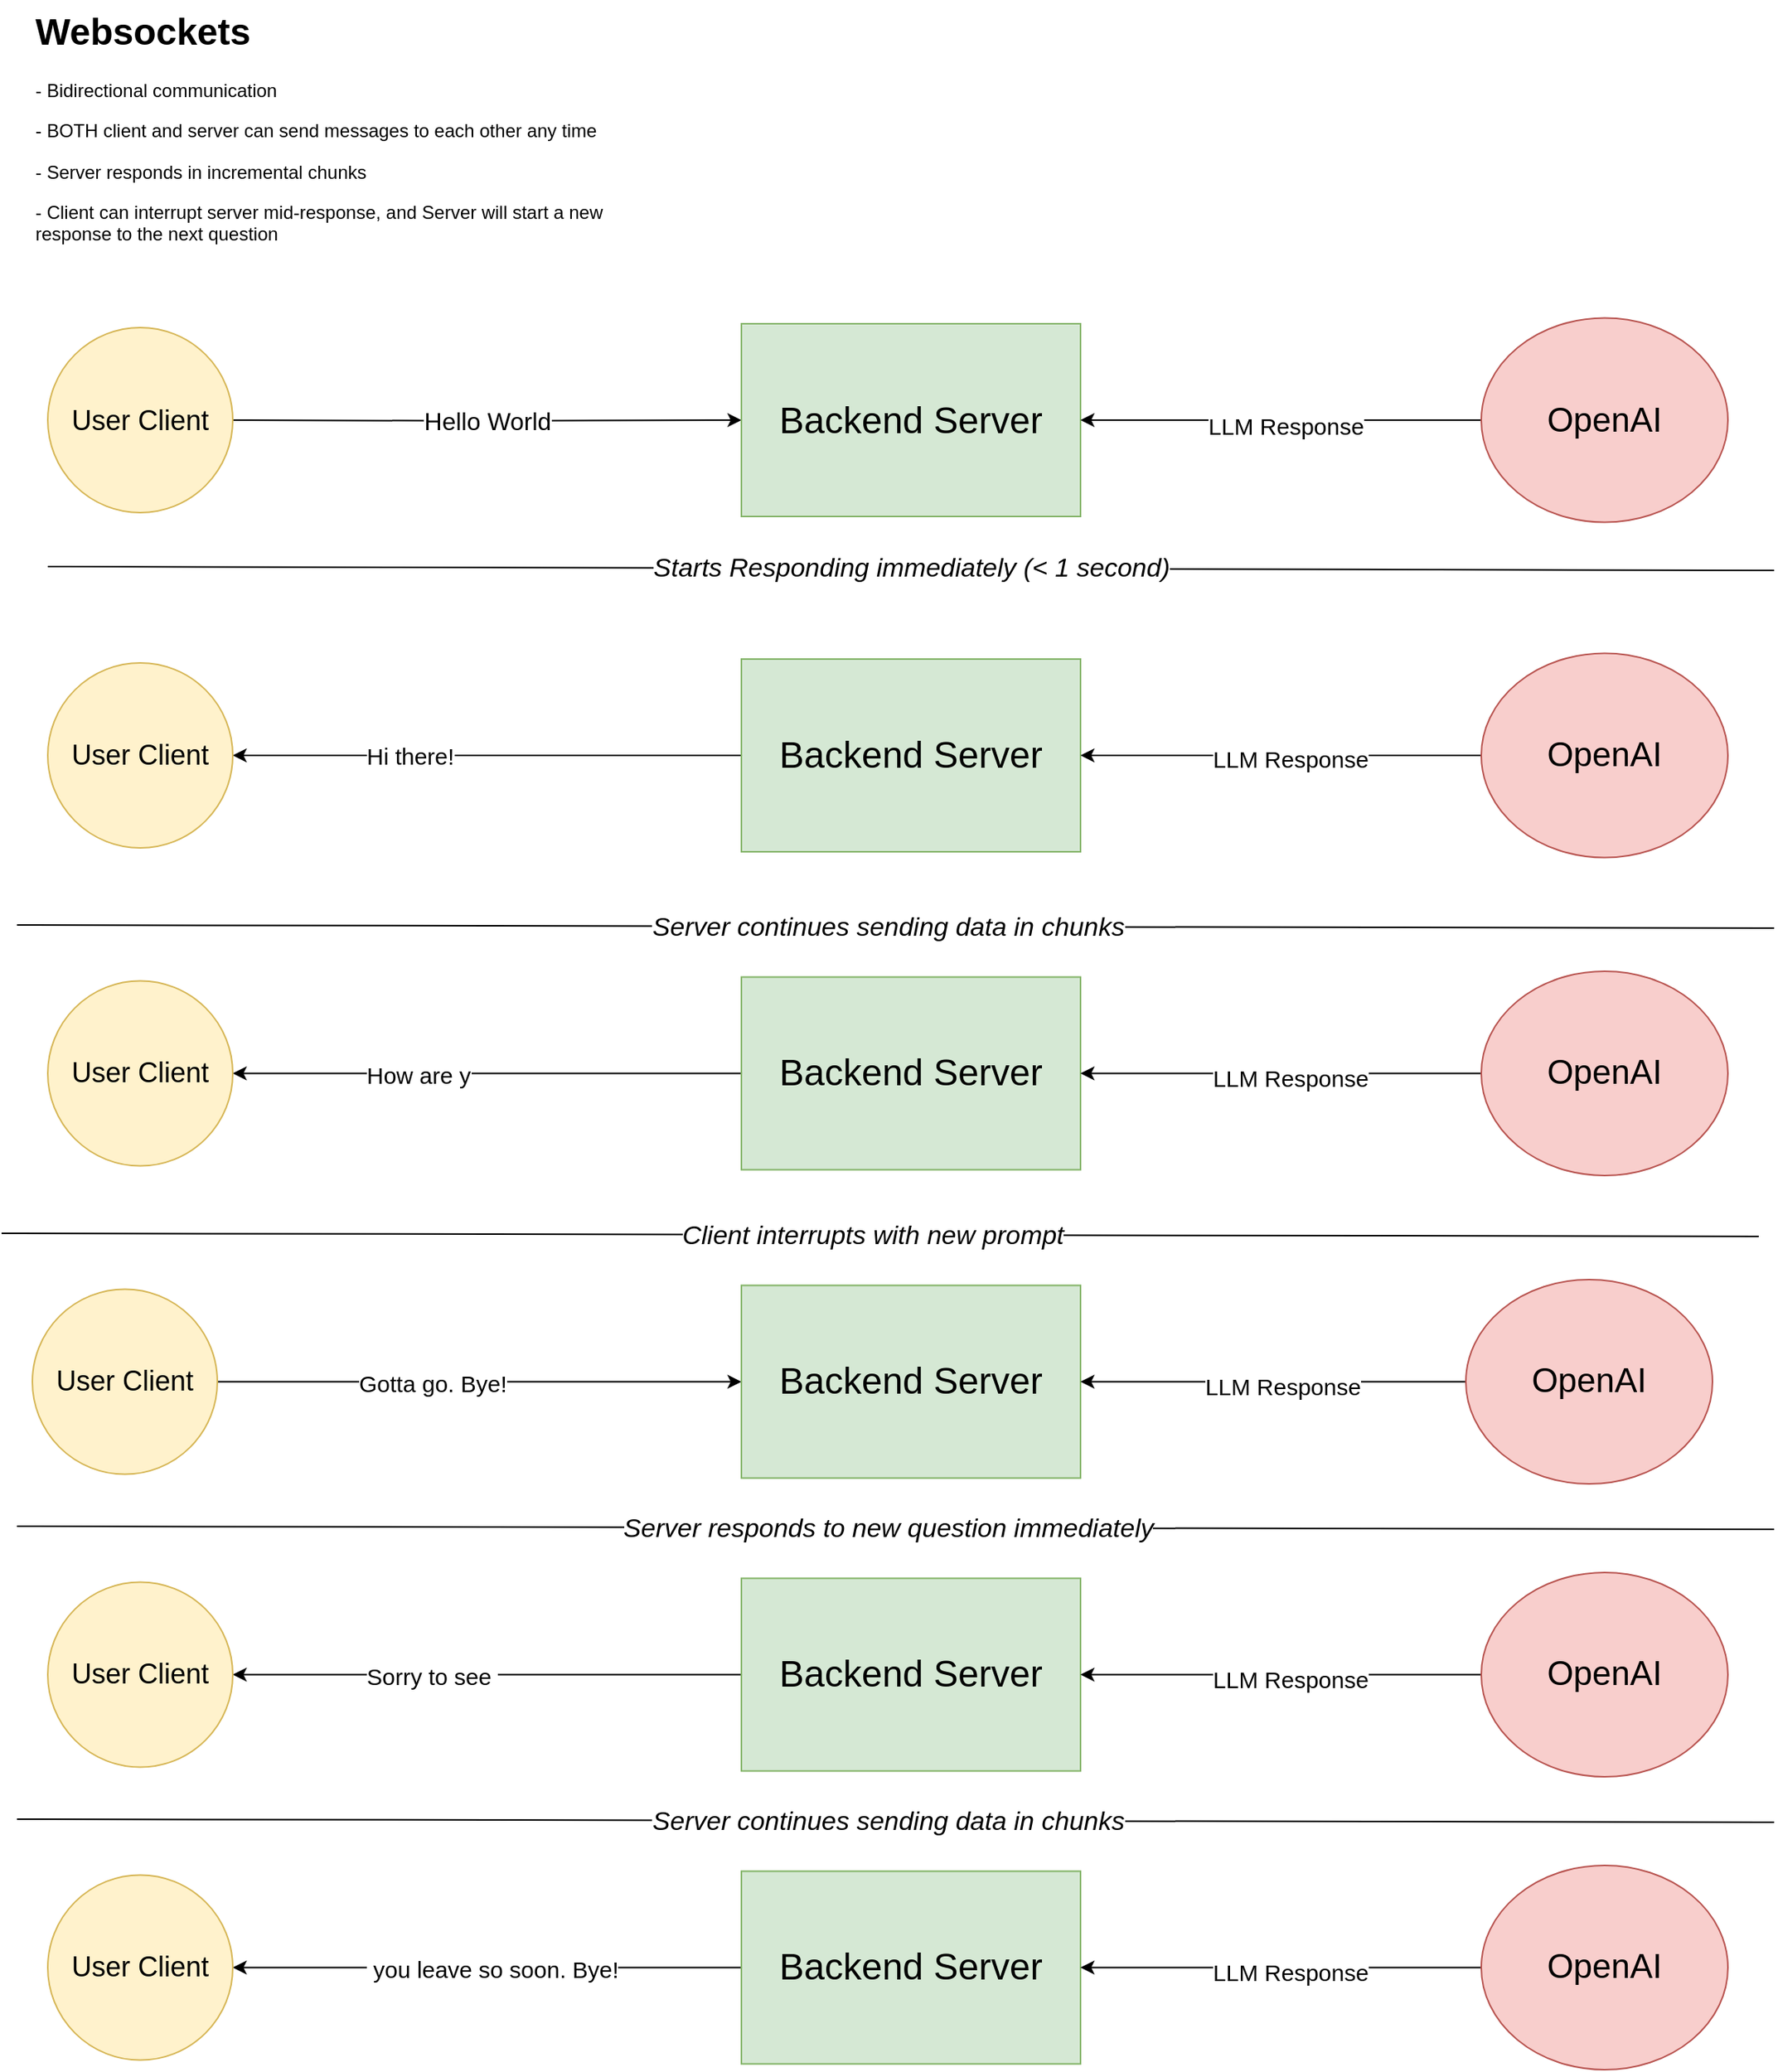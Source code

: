 <mxfile version="27.2.0">
  <diagram name="Page-1" id="DS_TWJ373Ps78vdfHSgM">
    <mxGraphModel dx="1670" dy="2242" grid="1" gridSize="10" guides="1" tooltips="1" connect="1" arrows="1" fold="1" page="1" pageScale="1" pageWidth="850" pageHeight="1100" math="0" shadow="0">
      <root>
        <mxCell id="0" />
        <mxCell id="1" parent="0" />
        <mxCell id="1CRBDQJJfLzbWSRdy7kv-4" value="" style="edgeStyle=orthogonalEdgeStyle;rounded=0;orthogonalLoop=1;jettySize=auto;html=1;" parent="1" target="1CRBDQJJfLzbWSRdy7kv-3" edge="1">
          <mxGeometry relative="1" as="geometry">
            <mxPoint x="190" y="182.5" as="sourcePoint" />
          </mxGeometry>
        </mxCell>
        <mxCell id="1CRBDQJJfLzbWSRdy7kv-5" value="&lt;span style=&quot;font-size: 16px;&quot;&gt;Hello World&lt;/span&gt;" style="edgeLabel;html=1;align=center;verticalAlign=middle;resizable=0;points=[];" parent="1CRBDQJJfLzbWSRdy7kv-4" vertex="1" connectable="0">
          <mxGeometry x="-0.104" y="-1" relative="1" as="geometry">
            <mxPoint x="17" y="-1" as="offset" />
          </mxGeometry>
        </mxCell>
        <mxCell id="1CRBDQJJfLzbWSRdy7kv-3" value="&lt;div style=&quot;&quot;&gt;&lt;span style=&quot;font-size: 24px; background-color: transparent; color: light-dark(rgb(0, 0, 0), rgb(255, 255, 255));&quot;&gt;Backend Server&lt;/span&gt;&lt;/div&gt;" style="whiteSpace=wrap;html=1;verticalAlign=middle;align=center;fillColor=#d5e8d4;strokeColor=#82b366;" parent="1" vertex="1">
          <mxGeometry x="520" y="120" width="220" height="125" as="geometry" />
        </mxCell>
        <mxCell id="1CRBDQJJfLzbWSRdy7kv-8" value="&lt;font style=&quot;font-size: 18px;&quot;&gt;User Client&lt;/font&gt;" style="ellipse;whiteSpace=wrap;html=1;aspect=fixed;fillColor=#fff2cc;strokeColor=#d6b656;" parent="1" vertex="1">
          <mxGeometry x="70" y="122.5" width="120" height="120" as="geometry" />
        </mxCell>
        <mxCell id="1CRBDQJJfLzbWSRdy7kv-14" style="edgeStyle=orthogonalEdgeStyle;rounded=0;orthogonalLoop=1;jettySize=auto;html=1;entryX=1;entryY=0.5;entryDx=0;entryDy=0;" parent="1" source="1CRBDQJJfLzbWSRdy7kv-12" target="1CRBDQJJfLzbWSRdy7kv-13" edge="1">
          <mxGeometry relative="1" as="geometry" />
        </mxCell>
        <mxCell id="1CRBDQJJfLzbWSRdy7kv-15" value="&lt;div&gt;&lt;span style=&quot;font-size: 15px;&quot;&gt;Hi there!&lt;/span&gt;&lt;/div&gt;" style="edgeLabel;html=1;align=left;verticalAlign=middle;resizable=0;points=[];" parent="1CRBDQJJfLzbWSRdy7kv-14" vertex="1" connectable="0">
          <mxGeometry x="-0.064" y="4" relative="1" as="geometry">
            <mxPoint x="-91" y="-4" as="offset" />
          </mxGeometry>
        </mxCell>
        <mxCell id="1CRBDQJJfLzbWSRdy7kv-12" value="&lt;div style=&quot;&quot;&gt;&lt;span style=&quot;font-size: 24px; background-color: transparent; color: light-dark(rgb(0, 0, 0), rgb(255, 255, 255));&quot;&gt;Backend Server&lt;/span&gt;&lt;/div&gt;" style="whiteSpace=wrap;html=1;verticalAlign=middle;align=center;fillColor=#d5e8d4;strokeColor=#82b366;" parent="1" vertex="1">
          <mxGeometry x="520" y="337.5" width="220" height="125" as="geometry" />
        </mxCell>
        <mxCell id="1CRBDQJJfLzbWSRdy7kv-13" value="&lt;font style=&quot;font-size: 18px;&quot;&gt;User Client&lt;/font&gt;" style="ellipse;whiteSpace=wrap;html=1;aspect=fixed;fillColor=#fff2cc;strokeColor=#d6b656;" parent="1" vertex="1">
          <mxGeometry x="70" y="340" width="120" height="120" as="geometry" />
        </mxCell>
        <mxCell id="1CRBDQJJfLzbWSRdy7kv-16" value="" style="endArrow=none;html=1;rounded=0;" parent="1" edge="1">
          <mxGeometry width="50" height="50" relative="1" as="geometry">
            <mxPoint x="70" y="277.5" as="sourcePoint" />
            <mxPoint x="1190" y="280" as="targetPoint" />
            <Array as="points">
              <mxPoint x="80" y="277.5" />
            </Array>
          </mxGeometry>
        </mxCell>
        <mxCell id="1CRBDQJJfLzbWSRdy7kv-17" value="&lt;font style=&quot;font-size: 17px;&quot;&gt;&lt;i&gt;Starts Responding immediately (&amp;lt; 1 second)&lt;/i&gt;&lt;/font&gt;" style="edgeLabel;html=1;align=center;verticalAlign=middle;resizable=0;points=[];" parent="1CRBDQJJfLzbWSRdy7kv-16" vertex="1" connectable="0">
          <mxGeometry x="-0.478" y="-1" relative="1" as="geometry">
            <mxPoint x="267" as="offset" />
          </mxGeometry>
        </mxCell>
        <mxCell id="1CRBDQJJfLzbWSRdy7kv-22" style="edgeStyle=orthogonalEdgeStyle;rounded=0;orthogonalLoop=1;jettySize=auto;html=1;entryX=1;entryY=0.5;entryDx=0;entryDy=0;" parent="1" source="1CRBDQJJfLzbWSRdy7kv-18" target="1CRBDQJJfLzbWSRdy7kv-3" edge="1">
          <mxGeometry relative="1" as="geometry" />
        </mxCell>
        <mxCell id="1CRBDQJJfLzbWSRdy7kv-23" value="&lt;font style=&quot;font-size: 15px;&quot;&gt;LLM Response&lt;/font&gt;" style="edgeLabel;html=1;align=center;verticalAlign=middle;resizable=0;points=[];" parent="1CRBDQJJfLzbWSRdy7kv-22" vertex="1" connectable="0">
          <mxGeometry x="-0.032" y="3" relative="1" as="geometry">
            <mxPoint x="-1" as="offset" />
          </mxGeometry>
        </mxCell>
        <mxCell id="1CRBDQJJfLzbWSRdy7kv-18" value="&lt;font style=&quot;font-size: 22px;&quot;&gt;OpenAI&lt;/font&gt;" style="ellipse;whiteSpace=wrap;html=1;fillColor=#f8cecc;strokeColor=#b85450;direction=south;" parent="1" vertex="1">
          <mxGeometry x="1000" y="116.25" width="160" height="132.5" as="geometry" />
        </mxCell>
        <mxCell id="1CRBDQJJfLzbWSRdy7kv-27" style="edgeStyle=orthogonalEdgeStyle;rounded=0;orthogonalLoop=1;jettySize=auto;html=1;exitX=0.5;exitY=1;exitDx=0;exitDy=0;entryX=1;entryY=0.5;entryDx=0;entryDy=0;" parent="1" source="1CRBDQJJfLzbWSRdy7kv-21" target="1CRBDQJJfLzbWSRdy7kv-12" edge="1">
          <mxGeometry relative="1" as="geometry" />
        </mxCell>
        <mxCell id="1CRBDQJJfLzbWSRdy7kv-28" value="&lt;font style=&quot;font-size: 15px;&quot;&gt;LLM Response&lt;/font&gt;" style="edgeLabel;html=1;align=center;verticalAlign=middle;resizable=0;points=[];" parent="1CRBDQJJfLzbWSRdy7kv-27" vertex="1" connectable="0">
          <mxGeometry x="-0.048" y="2" relative="1" as="geometry">
            <mxPoint as="offset" />
          </mxGeometry>
        </mxCell>
        <mxCell id="1CRBDQJJfLzbWSRdy7kv-21" value="&lt;font style=&quot;font-size: 22px;&quot;&gt;OpenAI&lt;/font&gt;" style="ellipse;whiteSpace=wrap;html=1;fillColor=#f8cecc;strokeColor=#b85450;direction=south;" parent="1" vertex="1">
          <mxGeometry x="1000" y="333.75" width="160" height="132.5" as="geometry" />
        </mxCell>
        <mxCell id="I-9N-YSfWl_Ru_FgywRT-1" value="" style="endArrow=none;html=1;rounded=0;" parent="1" edge="1">
          <mxGeometry width="50" height="50" relative="1" as="geometry">
            <mxPoint x="50" y="510" as="sourcePoint" />
            <mxPoint x="1190" y="512" as="targetPoint" />
            <Array as="points">
              <mxPoint x="60" y="510" />
            </Array>
          </mxGeometry>
        </mxCell>
        <mxCell id="I-9N-YSfWl_Ru_FgywRT-2" value="&lt;span style=&quot;font-size: 17px;&quot;&gt;&lt;i&gt;Server continues sending data in chunks&lt;/i&gt;&lt;/span&gt;" style="edgeLabel;html=1;align=center;verticalAlign=middle;resizable=0;points=[];" parent="I-9N-YSfWl_Ru_FgywRT-1" vertex="1" connectable="0">
          <mxGeometry x="-0.478" y="-1" relative="1" as="geometry">
            <mxPoint x="267" as="offset" />
          </mxGeometry>
        </mxCell>
        <mxCell id="mMPkzrsT_v4mIV54kTmL-1" style="edgeStyle=orthogonalEdgeStyle;rounded=0;orthogonalLoop=1;jettySize=auto;html=1;entryX=1;entryY=0.5;entryDx=0;entryDy=0;" parent="1" source="mMPkzrsT_v4mIV54kTmL-3" target="mMPkzrsT_v4mIV54kTmL-4" edge="1">
          <mxGeometry relative="1" as="geometry" />
        </mxCell>
        <mxCell id="mMPkzrsT_v4mIV54kTmL-2" value="&lt;div&gt;&lt;span style=&quot;font-size: 15px;&quot;&gt;How are y&lt;/span&gt;&lt;/div&gt;" style="edgeLabel;html=1;align=left;verticalAlign=middle;resizable=0;points=[];" parent="mMPkzrsT_v4mIV54kTmL-1" vertex="1" connectable="0">
          <mxGeometry x="-0.064" y="4" relative="1" as="geometry">
            <mxPoint x="-91" y="-4" as="offset" />
          </mxGeometry>
        </mxCell>
        <mxCell id="mMPkzrsT_v4mIV54kTmL-3" value="&lt;div style=&quot;&quot;&gt;&lt;span style=&quot;font-size: 24px; background-color: transparent; color: light-dark(rgb(0, 0, 0), rgb(255, 255, 255));&quot;&gt;Backend Server&lt;/span&gt;&lt;/div&gt;" style="whiteSpace=wrap;html=1;verticalAlign=middle;align=center;fillColor=#d5e8d4;strokeColor=#82b366;" parent="1" vertex="1">
          <mxGeometry x="520" y="543.75" width="220" height="125" as="geometry" />
        </mxCell>
        <mxCell id="mMPkzrsT_v4mIV54kTmL-4" value="&lt;font style=&quot;font-size: 18px;&quot;&gt;User Client&lt;/font&gt;" style="ellipse;whiteSpace=wrap;html=1;aspect=fixed;fillColor=#fff2cc;strokeColor=#d6b656;" parent="1" vertex="1">
          <mxGeometry x="70" y="546.25" width="120" height="120" as="geometry" />
        </mxCell>
        <mxCell id="mMPkzrsT_v4mIV54kTmL-5" style="edgeStyle=orthogonalEdgeStyle;rounded=0;orthogonalLoop=1;jettySize=auto;html=1;exitX=0.5;exitY=1;exitDx=0;exitDy=0;entryX=1;entryY=0.5;entryDx=0;entryDy=0;" parent="1" source="mMPkzrsT_v4mIV54kTmL-7" target="mMPkzrsT_v4mIV54kTmL-3" edge="1">
          <mxGeometry relative="1" as="geometry" />
        </mxCell>
        <mxCell id="mMPkzrsT_v4mIV54kTmL-6" value="&lt;font style=&quot;font-size: 15px;&quot;&gt;LLM Response&lt;/font&gt;" style="edgeLabel;html=1;align=center;verticalAlign=middle;resizable=0;points=[];" parent="mMPkzrsT_v4mIV54kTmL-5" vertex="1" connectable="0">
          <mxGeometry x="-0.048" y="2" relative="1" as="geometry">
            <mxPoint as="offset" />
          </mxGeometry>
        </mxCell>
        <mxCell id="mMPkzrsT_v4mIV54kTmL-7" value="&lt;font style=&quot;font-size: 22px;&quot;&gt;OpenAI&lt;/font&gt;" style="ellipse;whiteSpace=wrap;html=1;fillColor=#f8cecc;strokeColor=#b85450;direction=south;" parent="1" vertex="1">
          <mxGeometry x="1000" y="540" width="160" height="132.5" as="geometry" />
        </mxCell>
        <mxCell id="mMPkzrsT_v4mIV54kTmL-8" value="" style="endArrow=none;html=1;rounded=0;" parent="1" edge="1">
          <mxGeometry width="50" height="50" relative="1" as="geometry">
            <mxPoint x="40" y="710" as="sourcePoint" />
            <mxPoint x="1180" y="712" as="targetPoint" />
            <Array as="points">
              <mxPoint x="50" y="710" />
            </Array>
          </mxGeometry>
        </mxCell>
        <mxCell id="mMPkzrsT_v4mIV54kTmL-9" value="&lt;span style=&quot;font-size: 17px;&quot;&gt;&lt;i&gt;Client interrupts with new prompt&lt;/i&gt;&lt;/span&gt;" style="edgeLabel;html=1;align=center;verticalAlign=middle;resizable=0;points=[];" parent="mMPkzrsT_v4mIV54kTmL-8" vertex="1" connectable="0">
          <mxGeometry x="-0.478" y="-1" relative="1" as="geometry">
            <mxPoint x="267" as="offset" />
          </mxGeometry>
        </mxCell>
        <mxCell id="mMPkzrsT_v4mIV54kTmL-10" style="edgeStyle=orthogonalEdgeStyle;rounded=0;orthogonalLoop=1;jettySize=auto;html=1;entryX=1;entryY=0.5;entryDx=0;entryDy=0;endArrow=none;endFill=0;startArrow=classic;startFill=1;" parent="1" source="mMPkzrsT_v4mIV54kTmL-12" target="mMPkzrsT_v4mIV54kTmL-13" edge="1">
          <mxGeometry relative="1" as="geometry" />
        </mxCell>
        <mxCell id="mMPkzrsT_v4mIV54kTmL-11" value="&lt;div&gt;&lt;span style=&quot;font-size: 15px;&quot;&gt;Gotta go. Bye!&lt;/span&gt;&lt;/div&gt;" style="edgeLabel;html=1;align=left;verticalAlign=middle;resizable=0;points=[];" parent="mMPkzrsT_v4mIV54kTmL-10" vertex="1" connectable="0">
          <mxGeometry x="-0.064" y="4" relative="1" as="geometry">
            <mxPoint x="-91" y="-4" as="offset" />
          </mxGeometry>
        </mxCell>
        <mxCell id="mMPkzrsT_v4mIV54kTmL-12" value="&lt;div style=&quot;&quot;&gt;&lt;span style=&quot;font-size: 24px; background-color: transparent; color: light-dark(rgb(0, 0, 0), rgb(255, 255, 255));&quot;&gt;Backend Server&lt;/span&gt;&lt;/div&gt;" style="whiteSpace=wrap;html=1;verticalAlign=middle;align=center;fillColor=#d5e8d4;strokeColor=#82b366;" parent="1" vertex="1">
          <mxGeometry x="520" y="743.75" width="220" height="125" as="geometry" />
        </mxCell>
        <mxCell id="mMPkzrsT_v4mIV54kTmL-13" value="&lt;font style=&quot;font-size: 18px;&quot;&gt;User Client&lt;/font&gt;" style="ellipse;whiteSpace=wrap;html=1;aspect=fixed;fillColor=#fff2cc;strokeColor=#d6b656;" parent="1" vertex="1">
          <mxGeometry x="60" y="746.25" width="120" height="120" as="geometry" />
        </mxCell>
        <mxCell id="mMPkzrsT_v4mIV54kTmL-14" style="edgeStyle=orthogonalEdgeStyle;rounded=0;orthogonalLoop=1;jettySize=auto;html=1;exitX=0.5;exitY=1;exitDx=0;exitDy=0;entryX=1;entryY=0.5;entryDx=0;entryDy=0;" parent="1" source="mMPkzrsT_v4mIV54kTmL-16" target="mMPkzrsT_v4mIV54kTmL-12" edge="1">
          <mxGeometry relative="1" as="geometry" />
        </mxCell>
        <mxCell id="mMPkzrsT_v4mIV54kTmL-15" value="&lt;font style=&quot;font-size: 15px;&quot;&gt;LLM Response&lt;/font&gt;" style="edgeLabel;html=1;align=center;verticalAlign=middle;resizable=0;points=[];" parent="mMPkzrsT_v4mIV54kTmL-14" vertex="1" connectable="0">
          <mxGeometry x="-0.048" y="2" relative="1" as="geometry">
            <mxPoint as="offset" />
          </mxGeometry>
        </mxCell>
        <mxCell id="mMPkzrsT_v4mIV54kTmL-16" value="&lt;font style=&quot;font-size: 22px;&quot;&gt;OpenAI&lt;/font&gt;" style="ellipse;whiteSpace=wrap;html=1;fillColor=#f8cecc;strokeColor=#b85450;direction=south;" parent="1" vertex="1">
          <mxGeometry x="990" y="740" width="160" height="132.5" as="geometry" />
        </mxCell>
        <mxCell id="mMPkzrsT_v4mIV54kTmL-26" value="" style="endArrow=none;html=1;rounded=0;" parent="1" edge="1">
          <mxGeometry width="50" height="50" relative="1" as="geometry">
            <mxPoint x="50" y="900" as="sourcePoint" />
            <mxPoint x="1190" y="902" as="targetPoint" />
            <Array as="points">
              <mxPoint x="60" y="900" />
            </Array>
          </mxGeometry>
        </mxCell>
        <mxCell id="mMPkzrsT_v4mIV54kTmL-27" value="&lt;span style=&quot;font-size: 17px;&quot;&gt;&lt;i&gt;Server responds to new question immediately&lt;/i&gt;&lt;/span&gt;" style="edgeLabel;html=1;align=center;verticalAlign=middle;resizable=0;points=[];" parent="mMPkzrsT_v4mIV54kTmL-26" vertex="1" connectable="0">
          <mxGeometry x="-0.478" y="-1" relative="1" as="geometry">
            <mxPoint x="267" as="offset" />
          </mxGeometry>
        </mxCell>
        <mxCell id="mMPkzrsT_v4mIV54kTmL-28" style="edgeStyle=orthogonalEdgeStyle;rounded=0;orthogonalLoop=1;jettySize=auto;html=1;entryX=1;entryY=0.5;entryDx=0;entryDy=0;" parent="1" source="mMPkzrsT_v4mIV54kTmL-30" target="mMPkzrsT_v4mIV54kTmL-31" edge="1">
          <mxGeometry relative="1" as="geometry" />
        </mxCell>
        <mxCell id="mMPkzrsT_v4mIV54kTmL-29" value="&lt;div&gt;&lt;span style=&quot;font-size: 15px;&quot;&gt;Sorry to see&amp;nbsp;&lt;/span&gt;&lt;/div&gt;" style="edgeLabel;html=1;align=left;verticalAlign=middle;resizable=0;points=[];" parent="mMPkzrsT_v4mIV54kTmL-28" vertex="1" connectable="0">
          <mxGeometry x="-0.064" y="4" relative="1" as="geometry">
            <mxPoint x="-91" y="-4" as="offset" />
          </mxGeometry>
        </mxCell>
        <mxCell id="mMPkzrsT_v4mIV54kTmL-30" value="&lt;div style=&quot;&quot;&gt;&lt;span style=&quot;font-size: 24px; background-color: transparent; color: light-dark(rgb(0, 0, 0), rgb(255, 255, 255));&quot;&gt;Backend Server&lt;/span&gt;&lt;/div&gt;" style="whiteSpace=wrap;html=1;verticalAlign=middle;align=center;fillColor=#d5e8d4;strokeColor=#82b366;" parent="1" vertex="1">
          <mxGeometry x="520" y="933.75" width="220" height="125" as="geometry" />
        </mxCell>
        <mxCell id="mMPkzrsT_v4mIV54kTmL-31" value="&lt;font style=&quot;font-size: 18px;&quot;&gt;User Client&lt;/font&gt;" style="ellipse;whiteSpace=wrap;html=1;aspect=fixed;fillColor=#fff2cc;strokeColor=#d6b656;" parent="1" vertex="1">
          <mxGeometry x="70" y="936.25" width="120" height="120" as="geometry" />
        </mxCell>
        <mxCell id="mMPkzrsT_v4mIV54kTmL-32" style="edgeStyle=orthogonalEdgeStyle;rounded=0;orthogonalLoop=1;jettySize=auto;html=1;exitX=0.5;exitY=1;exitDx=0;exitDy=0;entryX=1;entryY=0.5;entryDx=0;entryDy=0;" parent="1" source="mMPkzrsT_v4mIV54kTmL-34" target="mMPkzrsT_v4mIV54kTmL-30" edge="1">
          <mxGeometry relative="1" as="geometry" />
        </mxCell>
        <mxCell id="mMPkzrsT_v4mIV54kTmL-33" value="&lt;font style=&quot;font-size: 15px;&quot;&gt;LLM Response&lt;/font&gt;" style="edgeLabel;html=1;align=center;verticalAlign=middle;resizable=0;points=[];" parent="mMPkzrsT_v4mIV54kTmL-32" vertex="1" connectable="0">
          <mxGeometry x="-0.048" y="2" relative="1" as="geometry">
            <mxPoint as="offset" />
          </mxGeometry>
        </mxCell>
        <mxCell id="mMPkzrsT_v4mIV54kTmL-34" value="&lt;font style=&quot;font-size: 22px;&quot;&gt;OpenAI&lt;/font&gt;" style="ellipse;whiteSpace=wrap;html=1;fillColor=#f8cecc;strokeColor=#b85450;direction=south;" parent="1" vertex="1">
          <mxGeometry x="1000" y="930" width="160" height="132.5" as="geometry" />
        </mxCell>
        <mxCell id="kmQHqZOgjtIvLxpvSWvL-1" value="&lt;h1 style=&quot;margin-top: 0px;&quot;&gt;Websockets&lt;/h1&gt;&lt;p&gt;- Bidirectional communication&lt;/p&gt;&lt;p&gt;- BOTH client and server can send messages to each other any time&lt;/p&gt;&lt;p&gt;- Server responds in incremental chunks&lt;/p&gt;&lt;p&gt;- Client can interrupt server mid-response, and Server will start a new response to the next question&lt;/p&gt;" style="text;html=1;whiteSpace=wrap;overflow=hidden;rounded=0;" vertex="1" parent="1">
          <mxGeometry x="60" y="-90" width="400" height="170" as="geometry" />
        </mxCell>
        <mxCell id="kmQHqZOgjtIvLxpvSWvL-3" value="" style="endArrow=none;html=1;rounded=0;" edge="1" parent="1">
          <mxGeometry width="50" height="50" relative="1" as="geometry">
            <mxPoint x="50" y="1090" as="sourcePoint" />
            <mxPoint x="1190" y="1092" as="targetPoint" />
            <Array as="points">
              <mxPoint x="60" y="1090" />
            </Array>
          </mxGeometry>
        </mxCell>
        <mxCell id="kmQHqZOgjtIvLxpvSWvL-4" value="&lt;span style=&quot;font-size: 17px;&quot;&gt;&lt;i&gt;Server continues sending data in chunks&lt;/i&gt;&lt;/span&gt;" style="edgeLabel;html=1;align=center;verticalAlign=middle;resizable=0;points=[];" vertex="1" connectable="0" parent="kmQHqZOgjtIvLxpvSWvL-3">
          <mxGeometry x="-0.478" y="-1" relative="1" as="geometry">
            <mxPoint x="267" as="offset" />
          </mxGeometry>
        </mxCell>
        <mxCell id="kmQHqZOgjtIvLxpvSWvL-5" style="edgeStyle=orthogonalEdgeStyle;rounded=0;orthogonalLoop=1;jettySize=auto;html=1;entryX=1;entryY=0.5;entryDx=0;entryDy=0;" edge="1" parent="1" source="kmQHqZOgjtIvLxpvSWvL-7" target="kmQHqZOgjtIvLxpvSWvL-8">
          <mxGeometry relative="1" as="geometry" />
        </mxCell>
        <mxCell id="kmQHqZOgjtIvLxpvSWvL-6" value="&lt;div&gt;&lt;span style=&quot;font-size: 15px;&quot;&gt;&amp;nbsp;you leave so soon. Bye!&lt;/span&gt;&lt;/div&gt;" style="edgeLabel;html=1;align=left;verticalAlign=middle;resizable=0;points=[];" vertex="1" connectable="0" parent="kmQHqZOgjtIvLxpvSWvL-5">
          <mxGeometry x="-0.064" y="4" relative="1" as="geometry">
            <mxPoint x="-91" y="-4" as="offset" />
          </mxGeometry>
        </mxCell>
        <mxCell id="kmQHqZOgjtIvLxpvSWvL-7" value="&lt;div style=&quot;&quot;&gt;&lt;span style=&quot;font-size: 24px; background-color: transparent; color: light-dark(rgb(0, 0, 0), rgb(255, 255, 255));&quot;&gt;Backend Server&lt;/span&gt;&lt;/div&gt;" style="whiteSpace=wrap;html=1;verticalAlign=middle;align=center;fillColor=#d5e8d4;strokeColor=#82b366;" vertex="1" parent="1">
          <mxGeometry x="520" y="1123.75" width="220" height="125" as="geometry" />
        </mxCell>
        <mxCell id="kmQHqZOgjtIvLxpvSWvL-8" value="&lt;font style=&quot;font-size: 18px;&quot;&gt;User Client&lt;/font&gt;" style="ellipse;whiteSpace=wrap;html=1;aspect=fixed;fillColor=#fff2cc;strokeColor=#d6b656;" vertex="1" parent="1">
          <mxGeometry x="70" y="1126.25" width="120" height="120" as="geometry" />
        </mxCell>
        <mxCell id="kmQHqZOgjtIvLxpvSWvL-9" style="edgeStyle=orthogonalEdgeStyle;rounded=0;orthogonalLoop=1;jettySize=auto;html=1;exitX=0.5;exitY=1;exitDx=0;exitDy=0;entryX=1;entryY=0.5;entryDx=0;entryDy=0;" edge="1" parent="1" source="kmQHqZOgjtIvLxpvSWvL-11" target="kmQHqZOgjtIvLxpvSWvL-7">
          <mxGeometry relative="1" as="geometry" />
        </mxCell>
        <mxCell id="kmQHqZOgjtIvLxpvSWvL-10" value="&lt;font style=&quot;font-size: 15px;&quot;&gt;LLM Response&lt;/font&gt;" style="edgeLabel;html=1;align=center;verticalAlign=middle;resizable=0;points=[];" vertex="1" connectable="0" parent="kmQHqZOgjtIvLxpvSWvL-9">
          <mxGeometry x="-0.048" y="2" relative="1" as="geometry">
            <mxPoint as="offset" />
          </mxGeometry>
        </mxCell>
        <mxCell id="kmQHqZOgjtIvLxpvSWvL-11" value="&lt;font style=&quot;font-size: 22px;&quot;&gt;OpenAI&lt;/font&gt;" style="ellipse;whiteSpace=wrap;html=1;fillColor=#f8cecc;strokeColor=#b85450;direction=south;" vertex="1" parent="1">
          <mxGeometry x="1000" y="1120" width="160" height="132.5" as="geometry" />
        </mxCell>
      </root>
    </mxGraphModel>
  </diagram>
</mxfile>
